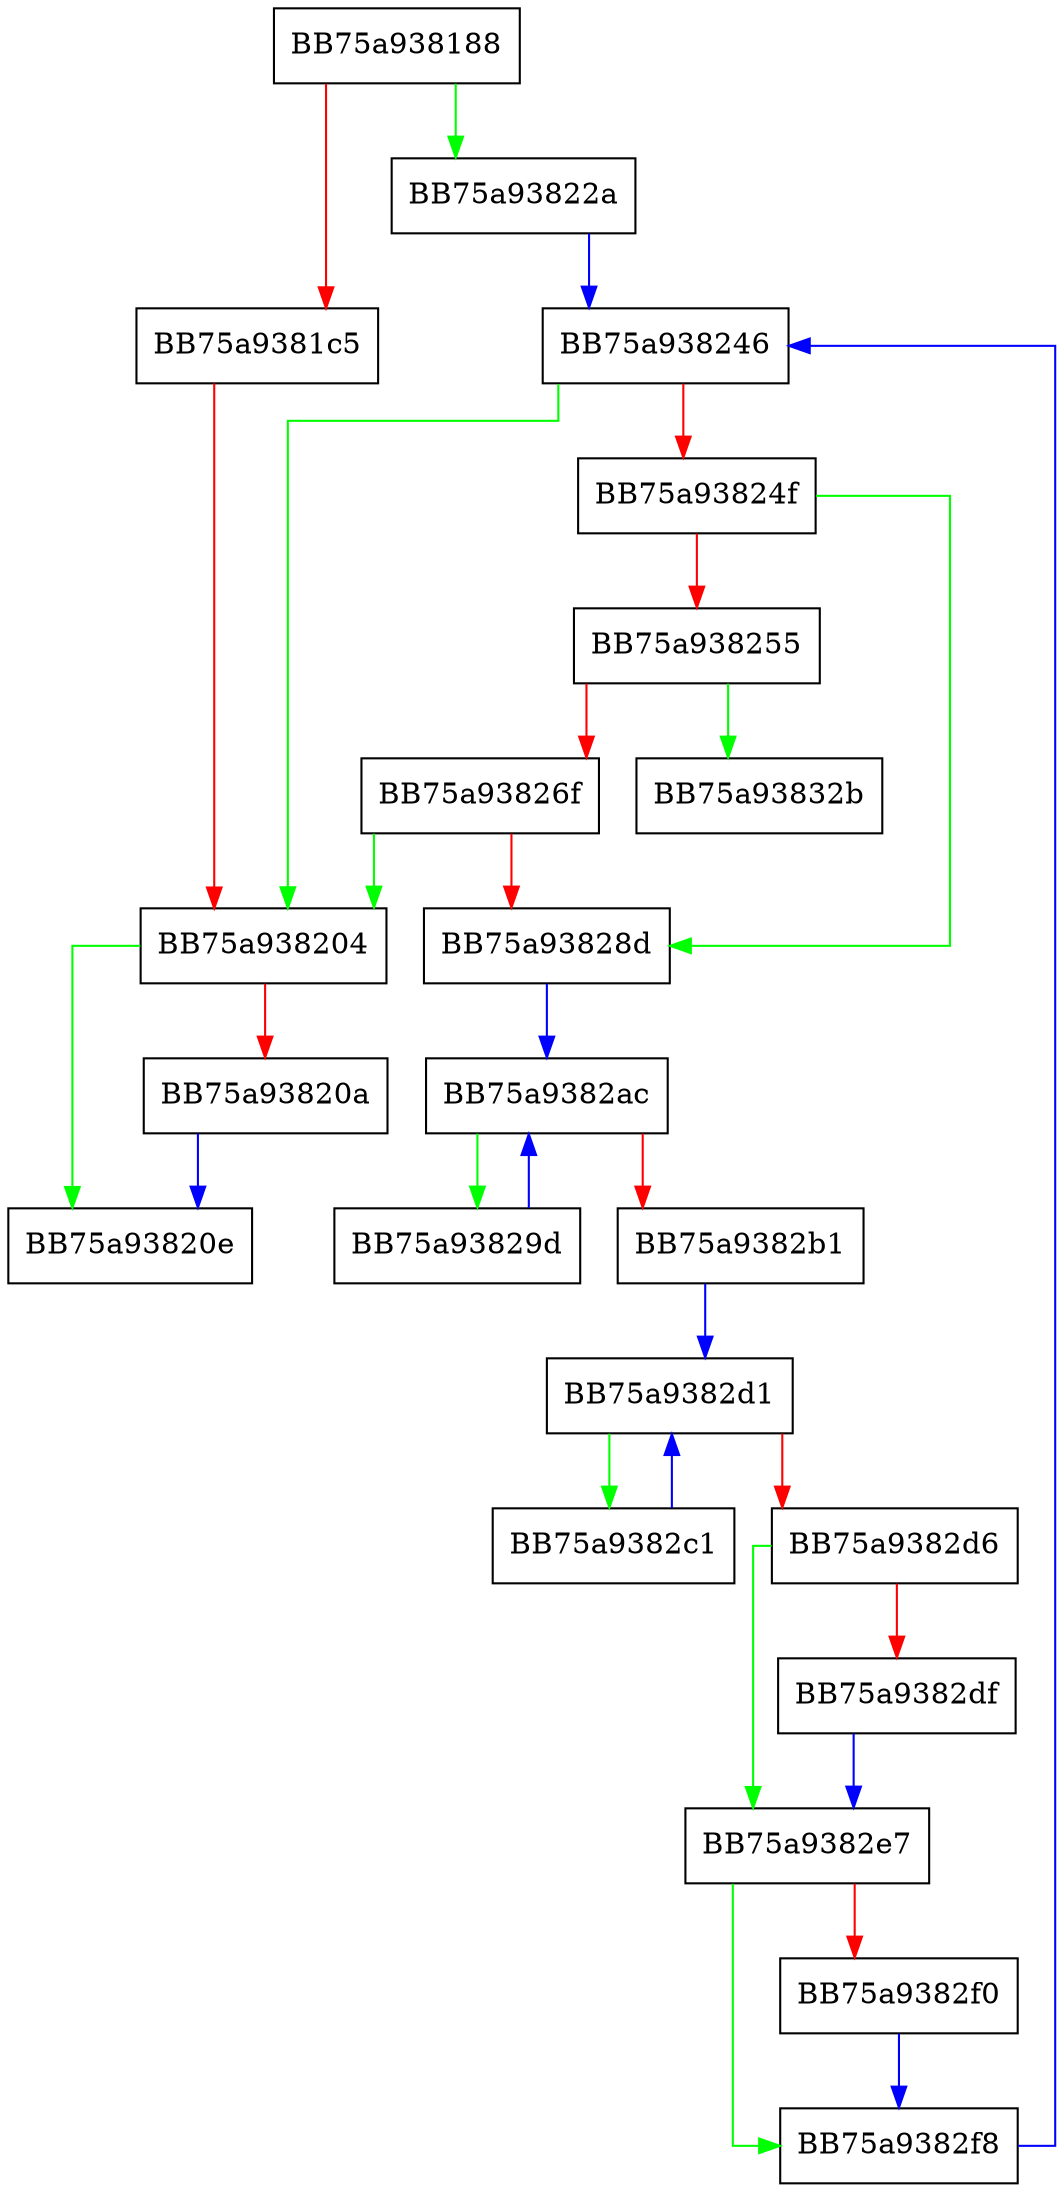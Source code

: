 digraph _find_counters_per_pid_tid {
  node [shape="box"];
  graph [splines=ortho];
  BB75a938188 -> BB75a93822a [color="green"];
  BB75a938188 -> BB75a9381c5 [color="red"];
  BB75a9381c5 -> BB75a938204 [color="red"];
  BB75a938204 -> BB75a93820e [color="green"];
  BB75a938204 -> BB75a93820a [color="red"];
  BB75a93820a -> BB75a93820e [color="blue"];
  BB75a93822a -> BB75a938246 [color="blue"];
  BB75a938246 -> BB75a938204 [color="green"];
  BB75a938246 -> BB75a93824f [color="red"];
  BB75a93824f -> BB75a93828d [color="green"];
  BB75a93824f -> BB75a938255 [color="red"];
  BB75a938255 -> BB75a93832b [color="green"];
  BB75a938255 -> BB75a93826f [color="red"];
  BB75a93826f -> BB75a938204 [color="green"];
  BB75a93826f -> BB75a93828d [color="red"];
  BB75a93828d -> BB75a9382ac [color="blue"];
  BB75a93829d -> BB75a9382ac [color="blue"];
  BB75a9382ac -> BB75a93829d [color="green"];
  BB75a9382ac -> BB75a9382b1 [color="red"];
  BB75a9382b1 -> BB75a9382d1 [color="blue"];
  BB75a9382c1 -> BB75a9382d1 [color="blue"];
  BB75a9382d1 -> BB75a9382c1 [color="green"];
  BB75a9382d1 -> BB75a9382d6 [color="red"];
  BB75a9382d6 -> BB75a9382e7 [color="green"];
  BB75a9382d6 -> BB75a9382df [color="red"];
  BB75a9382df -> BB75a9382e7 [color="blue"];
  BB75a9382e7 -> BB75a9382f8 [color="green"];
  BB75a9382e7 -> BB75a9382f0 [color="red"];
  BB75a9382f0 -> BB75a9382f8 [color="blue"];
  BB75a9382f8 -> BB75a938246 [color="blue"];
}